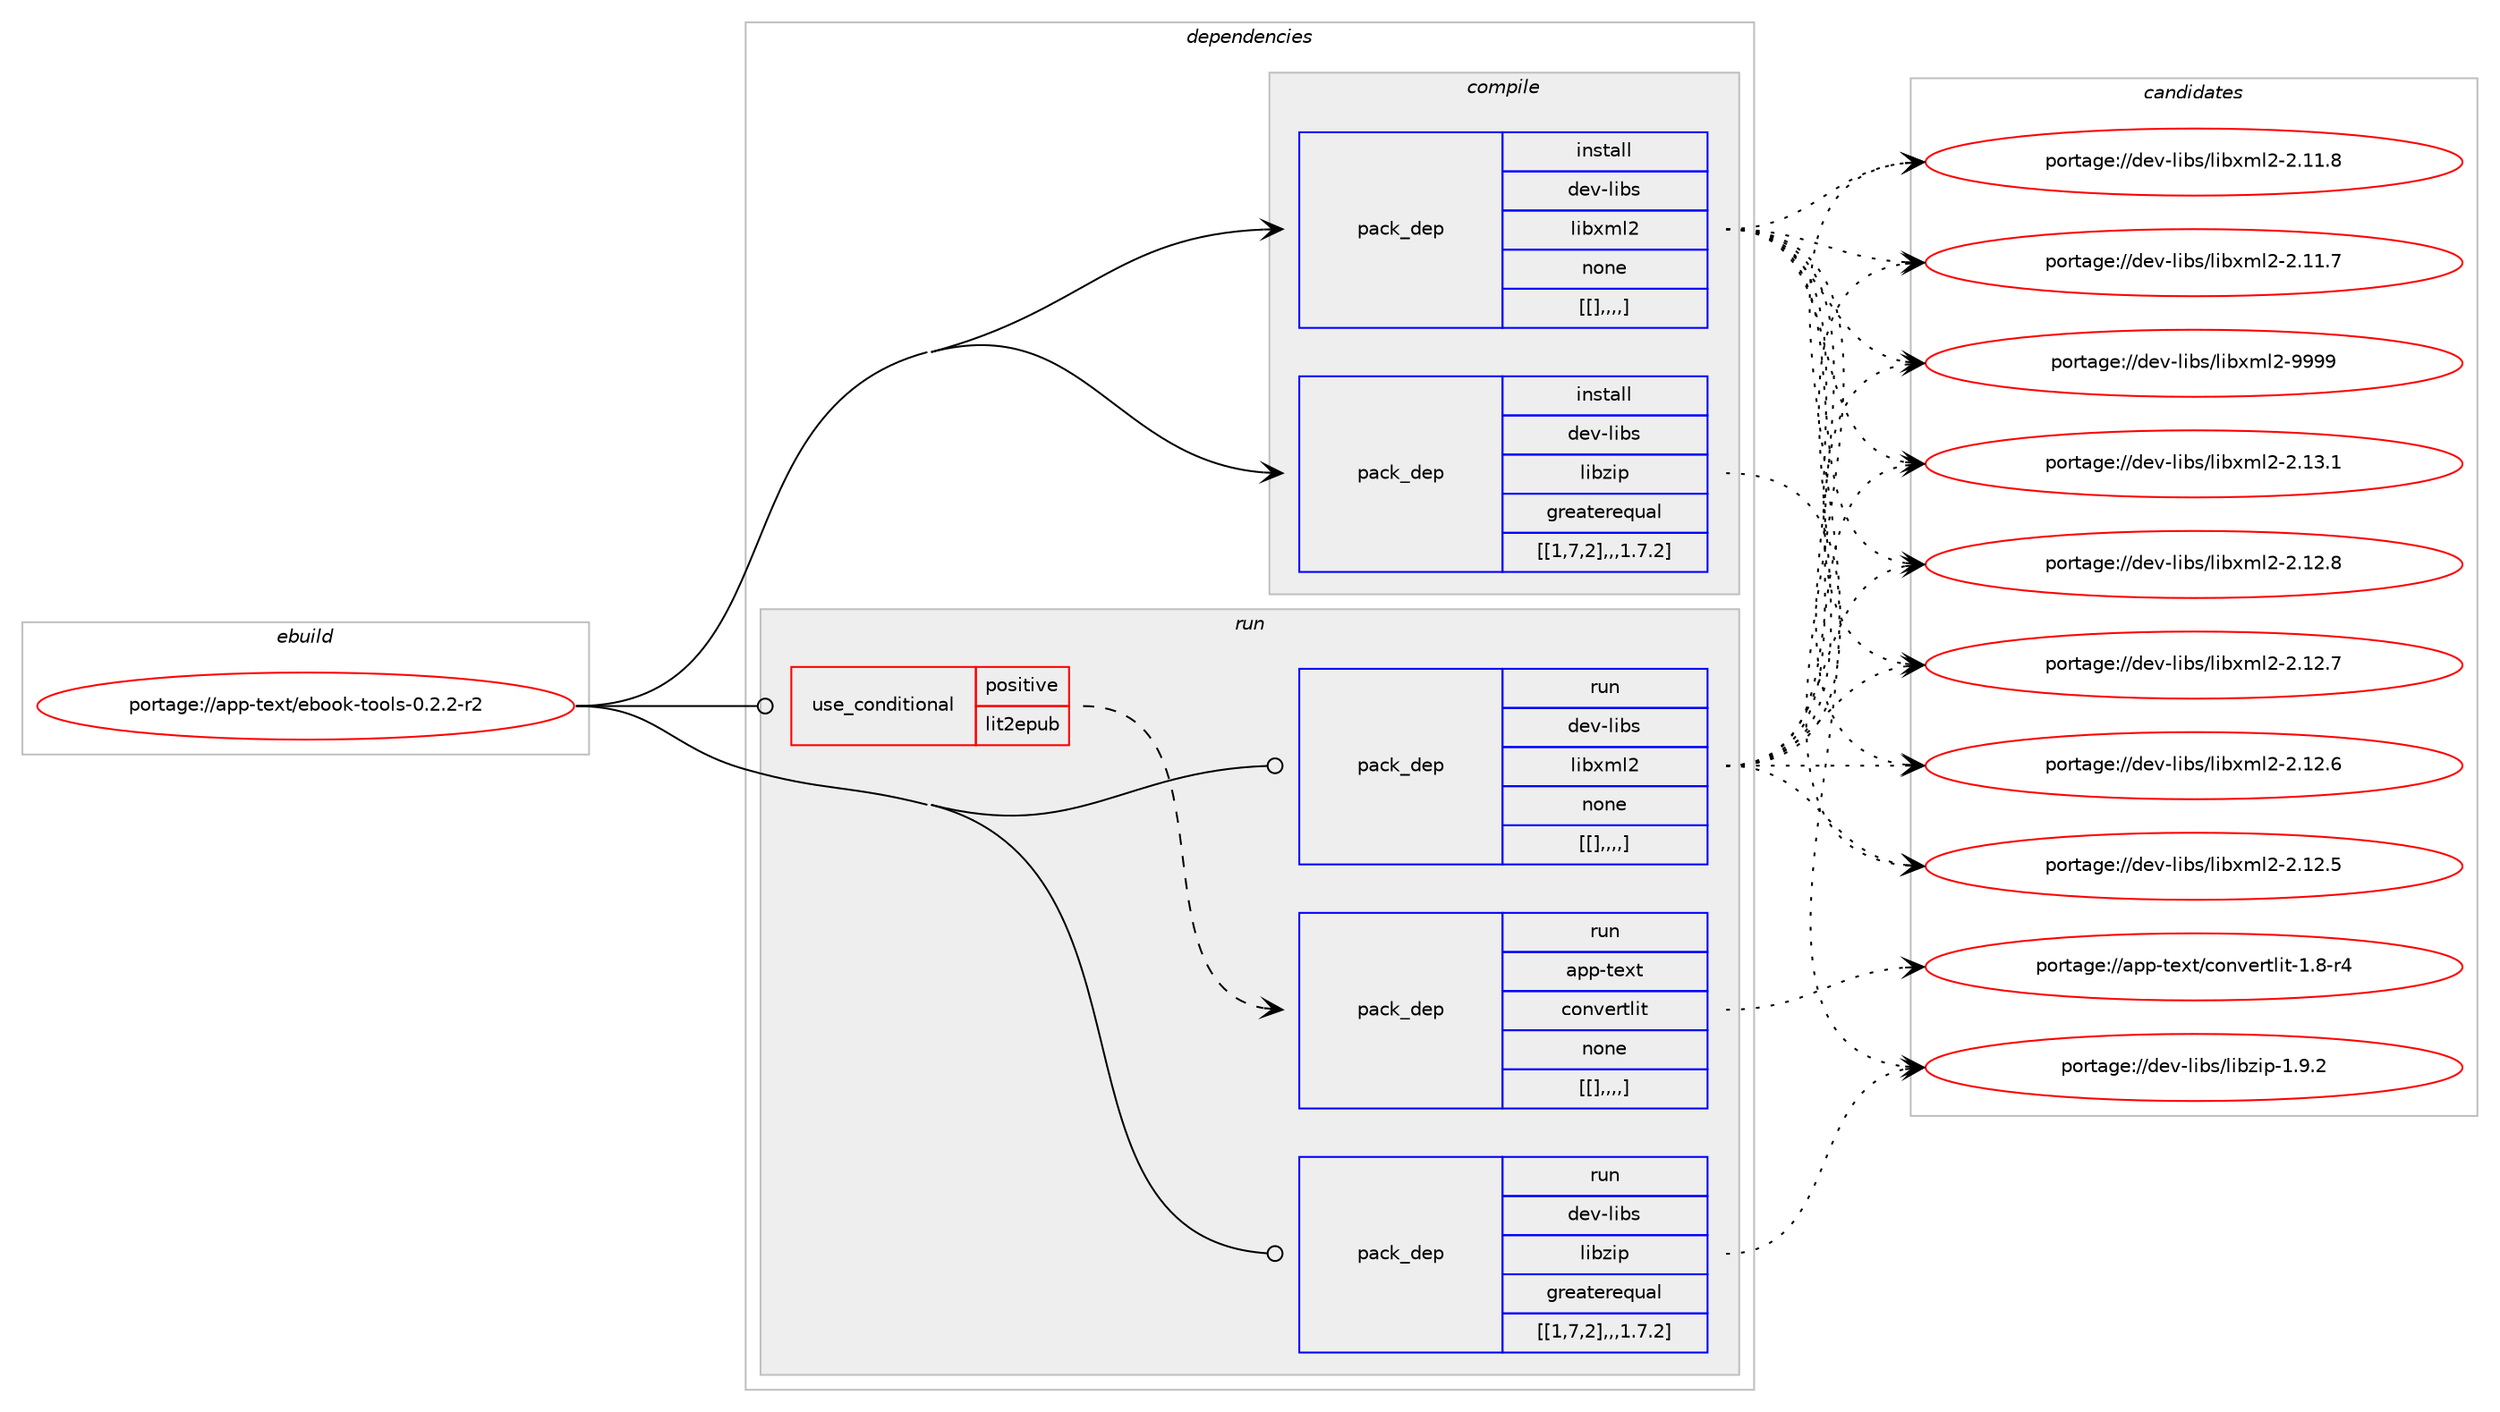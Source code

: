 digraph prolog {

# *************
# Graph options
# *************

newrank=true;
concentrate=true;
compound=true;
graph [rankdir=LR,fontname=Helvetica,fontsize=10,ranksep=1.5];#, ranksep=2.5, nodesep=0.2];
edge  [arrowhead=vee];
node  [fontname=Helvetica,fontsize=10];

# **********
# The ebuild
# **********

subgraph cluster_leftcol {
color=gray;
label=<<i>ebuild</i>>;
id [label="portage://app-text/ebook-tools-0.2.2-r2", color=red, width=4, href="../app-text/ebook-tools-0.2.2-r2.svg"];
}

# ****************
# The dependencies
# ****************

subgraph cluster_midcol {
color=gray;
label=<<i>dependencies</i>>;
subgraph cluster_compile {
fillcolor="#eeeeee";
style=filled;
label=<<i>compile</i>>;
subgraph pack39463 {
dependency54998 [label=<<TABLE BORDER="0" CELLBORDER="1" CELLSPACING="0" CELLPADDING="4" WIDTH="220"><TR><TD ROWSPAN="6" CELLPADDING="30">pack_dep</TD></TR><TR><TD WIDTH="110">install</TD></TR><TR><TD>dev-libs</TD></TR><TR><TD>libxml2</TD></TR><TR><TD>none</TD></TR><TR><TD>[[],,,,]</TD></TR></TABLE>>, shape=none, color=blue];
}
id:e -> dependency54998:w [weight=20,style="solid",arrowhead="vee"];
subgraph pack39464 {
dependency54999 [label=<<TABLE BORDER="0" CELLBORDER="1" CELLSPACING="0" CELLPADDING="4" WIDTH="220"><TR><TD ROWSPAN="6" CELLPADDING="30">pack_dep</TD></TR><TR><TD WIDTH="110">install</TD></TR><TR><TD>dev-libs</TD></TR><TR><TD>libzip</TD></TR><TR><TD>greaterequal</TD></TR><TR><TD>[[1,7,2],,,1.7.2]</TD></TR></TABLE>>, shape=none, color=blue];
}
id:e -> dependency54999:w [weight=20,style="solid",arrowhead="vee"];
}
subgraph cluster_compileandrun {
fillcolor="#eeeeee";
style=filled;
label=<<i>compile and run</i>>;
}
subgraph cluster_run {
fillcolor="#eeeeee";
style=filled;
label=<<i>run</i>>;
subgraph cond15042 {
dependency55000 [label=<<TABLE BORDER="0" CELLBORDER="1" CELLSPACING="0" CELLPADDING="4"><TR><TD ROWSPAN="3" CELLPADDING="10">use_conditional</TD></TR><TR><TD>positive</TD></TR><TR><TD>lit2epub</TD></TR></TABLE>>, shape=none, color=red];
subgraph pack39465 {
dependency55001 [label=<<TABLE BORDER="0" CELLBORDER="1" CELLSPACING="0" CELLPADDING="4" WIDTH="220"><TR><TD ROWSPAN="6" CELLPADDING="30">pack_dep</TD></TR><TR><TD WIDTH="110">run</TD></TR><TR><TD>app-text</TD></TR><TR><TD>convertlit</TD></TR><TR><TD>none</TD></TR><TR><TD>[[],,,,]</TD></TR></TABLE>>, shape=none, color=blue];
}
dependency55000:e -> dependency55001:w [weight=20,style="dashed",arrowhead="vee"];
}
id:e -> dependency55000:w [weight=20,style="solid",arrowhead="odot"];
subgraph pack39466 {
dependency55002 [label=<<TABLE BORDER="0" CELLBORDER="1" CELLSPACING="0" CELLPADDING="4" WIDTH="220"><TR><TD ROWSPAN="6" CELLPADDING="30">pack_dep</TD></TR><TR><TD WIDTH="110">run</TD></TR><TR><TD>dev-libs</TD></TR><TR><TD>libxml2</TD></TR><TR><TD>none</TD></TR><TR><TD>[[],,,,]</TD></TR></TABLE>>, shape=none, color=blue];
}
id:e -> dependency55002:w [weight=20,style="solid",arrowhead="odot"];
subgraph pack39467 {
dependency55003 [label=<<TABLE BORDER="0" CELLBORDER="1" CELLSPACING="0" CELLPADDING="4" WIDTH="220"><TR><TD ROWSPAN="6" CELLPADDING="30">pack_dep</TD></TR><TR><TD WIDTH="110">run</TD></TR><TR><TD>dev-libs</TD></TR><TR><TD>libzip</TD></TR><TR><TD>greaterequal</TD></TR><TR><TD>[[1,7,2],,,1.7.2]</TD></TR></TABLE>>, shape=none, color=blue];
}
id:e -> dependency55003:w [weight=20,style="solid",arrowhead="odot"];
}
}

# **************
# The candidates
# **************

subgraph cluster_choices {
rank=same;
color=gray;
label=<<i>candidates</i>>;

subgraph choice39463 {
color=black;
nodesep=1;
choice10010111845108105981154710810598120109108504557575757 [label="portage://dev-libs/libxml2-9999", color=red, width=4,href="../dev-libs/libxml2-9999.svg"];
choice100101118451081059811547108105981201091085045504649514649 [label="portage://dev-libs/libxml2-2.13.1", color=red, width=4,href="../dev-libs/libxml2-2.13.1.svg"];
choice100101118451081059811547108105981201091085045504649504656 [label="portage://dev-libs/libxml2-2.12.8", color=red, width=4,href="../dev-libs/libxml2-2.12.8.svg"];
choice100101118451081059811547108105981201091085045504649504655 [label="portage://dev-libs/libxml2-2.12.7", color=red, width=4,href="../dev-libs/libxml2-2.12.7.svg"];
choice100101118451081059811547108105981201091085045504649504654 [label="portage://dev-libs/libxml2-2.12.6", color=red, width=4,href="../dev-libs/libxml2-2.12.6.svg"];
choice100101118451081059811547108105981201091085045504649504653 [label="portage://dev-libs/libxml2-2.12.5", color=red, width=4,href="../dev-libs/libxml2-2.12.5.svg"];
choice100101118451081059811547108105981201091085045504649494656 [label="portage://dev-libs/libxml2-2.11.8", color=red, width=4,href="../dev-libs/libxml2-2.11.8.svg"];
choice100101118451081059811547108105981201091085045504649494655 [label="portage://dev-libs/libxml2-2.11.7", color=red, width=4,href="../dev-libs/libxml2-2.11.7.svg"];
dependency54998:e -> choice10010111845108105981154710810598120109108504557575757:w [style=dotted,weight="100"];
dependency54998:e -> choice100101118451081059811547108105981201091085045504649514649:w [style=dotted,weight="100"];
dependency54998:e -> choice100101118451081059811547108105981201091085045504649504656:w [style=dotted,weight="100"];
dependency54998:e -> choice100101118451081059811547108105981201091085045504649504655:w [style=dotted,weight="100"];
dependency54998:e -> choice100101118451081059811547108105981201091085045504649504654:w [style=dotted,weight="100"];
dependency54998:e -> choice100101118451081059811547108105981201091085045504649504653:w [style=dotted,weight="100"];
dependency54998:e -> choice100101118451081059811547108105981201091085045504649494656:w [style=dotted,weight="100"];
dependency54998:e -> choice100101118451081059811547108105981201091085045504649494655:w [style=dotted,weight="100"];
}
subgraph choice39464 {
color=black;
nodesep=1;
choice10010111845108105981154710810598122105112454946574650 [label="portage://dev-libs/libzip-1.9.2", color=red, width=4,href="../dev-libs/libzip-1.9.2.svg"];
dependency54999:e -> choice10010111845108105981154710810598122105112454946574650:w [style=dotted,weight="100"];
}
subgraph choice39465 {
color=black;
nodesep=1;
choice97112112451161011201164799111110118101114116108105116454946564511452 [label="portage://app-text/convertlit-1.8-r4", color=red, width=4,href="../app-text/convertlit-1.8-r4.svg"];
dependency55001:e -> choice97112112451161011201164799111110118101114116108105116454946564511452:w [style=dotted,weight="100"];
}
subgraph choice39466 {
color=black;
nodesep=1;
choice10010111845108105981154710810598120109108504557575757 [label="portage://dev-libs/libxml2-9999", color=red, width=4,href="../dev-libs/libxml2-9999.svg"];
choice100101118451081059811547108105981201091085045504649514649 [label="portage://dev-libs/libxml2-2.13.1", color=red, width=4,href="../dev-libs/libxml2-2.13.1.svg"];
choice100101118451081059811547108105981201091085045504649504656 [label="portage://dev-libs/libxml2-2.12.8", color=red, width=4,href="../dev-libs/libxml2-2.12.8.svg"];
choice100101118451081059811547108105981201091085045504649504655 [label="portage://dev-libs/libxml2-2.12.7", color=red, width=4,href="../dev-libs/libxml2-2.12.7.svg"];
choice100101118451081059811547108105981201091085045504649504654 [label="portage://dev-libs/libxml2-2.12.6", color=red, width=4,href="../dev-libs/libxml2-2.12.6.svg"];
choice100101118451081059811547108105981201091085045504649504653 [label="portage://dev-libs/libxml2-2.12.5", color=red, width=4,href="../dev-libs/libxml2-2.12.5.svg"];
choice100101118451081059811547108105981201091085045504649494656 [label="portage://dev-libs/libxml2-2.11.8", color=red, width=4,href="../dev-libs/libxml2-2.11.8.svg"];
choice100101118451081059811547108105981201091085045504649494655 [label="portage://dev-libs/libxml2-2.11.7", color=red, width=4,href="../dev-libs/libxml2-2.11.7.svg"];
dependency55002:e -> choice10010111845108105981154710810598120109108504557575757:w [style=dotted,weight="100"];
dependency55002:e -> choice100101118451081059811547108105981201091085045504649514649:w [style=dotted,weight="100"];
dependency55002:e -> choice100101118451081059811547108105981201091085045504649504656:w [style=dotted,weight="100"];
dependency55002:e -> choice100101118451081059811547108105981201091085045504649504655:w [style=dotted,weight="100"];
dependency55002:e -> choice100101118451081059811547108105981201091085045504649504654:w [style=dotted,weight="100"];
dependency55002:e -> choice100101118451081059811547108105981201091085045504649504653:w [style=dotted,weight="100"];
dependency55002:e -> choice100101118451081059811547108105981201091085045504649494656:w [style=dotted,weight="100"];
dependency55002:e -> choice100101118451081059811547108105981201091085045504649494655:w [style=dotted,weight="100"];
}
subgraph choice39467 {
color=black;
nodesep=1;
choice10010111845108105981154710810598122105112454946574650 [label="portage://dev-libs/libzip-1.9.2", color=red, width=4,href="../dev-libs/libzip-1.9.2.svg"];
dependency55003:e -> choice10010111845108105981154710810598122105112454946574650:w [style=dotted,weight="100"];
}
}

}

